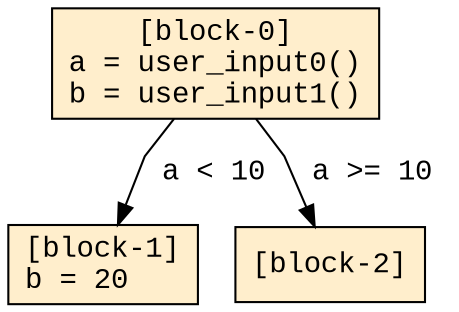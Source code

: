 digraph G {
    size="5.0,6.0";
    graph [fontname="Courier New", splines="polyline"]
    node [fontname="Courier New"]
    edge [fontname="Courier New"]
    0 [shape="box", label="[block-0]\na = user_input0()\lb = user_input1()\l", style="filled", fillcolor="#ffeecc"];
    1 [shape="box", label="[block-1]\nb = 20\l", style="filled", fillcolor="#ffeecc"];
    2 [shape="box", label="[block-2]", style="filled", fillcolor="#ffeecc"];
    
    0 -> 1 [label=" a < 10 "];
    0 -> 2 [label=" a >= 10 "];
}